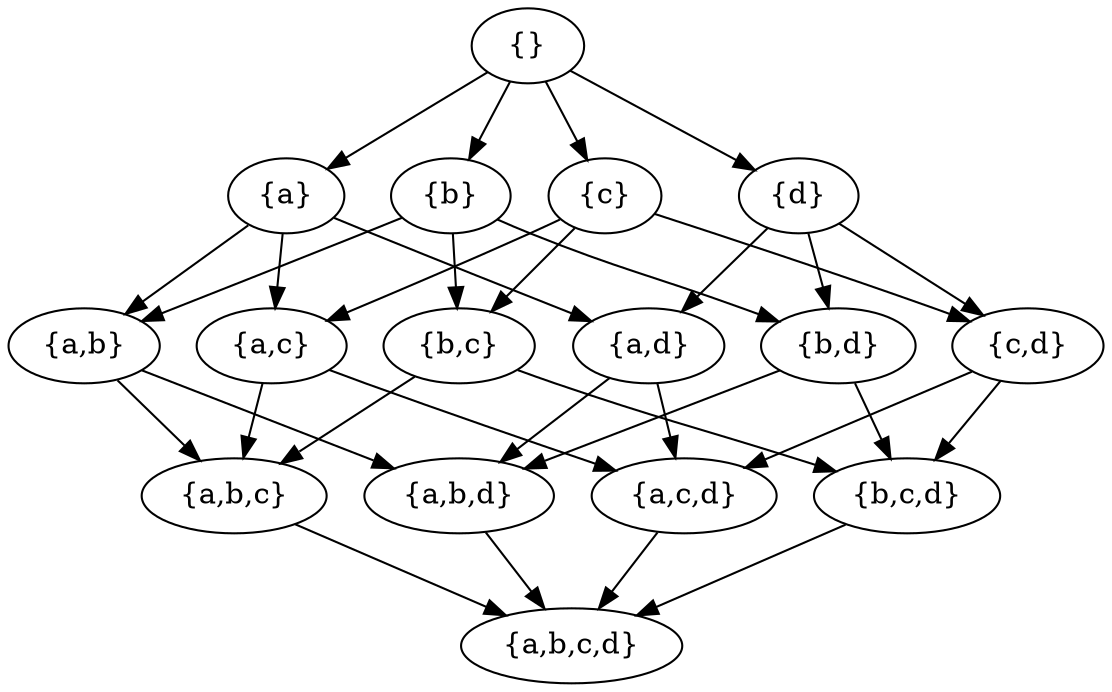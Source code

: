 digraph programGraph{"{}" -> "{a}" 
"{}" -> "{b}" 
"{}" -> "{c}" 
"{}" -> "{d}" 
"{a}" -> "{a,b}" 
"{a}" -> "{a,c}" 
"{a}" -> "{a,d}" 
"{b}" -> "{a,b}" 
"{b}" -> "{b,c}" 
"{b}" -> "{b,d}" 
"{a,b}" -> "{a,b,c}" 
"{a,b}" -> "{a,b,d}" 
"{c}" -> "{a,c}" 
"{c}" -> "{b,c}" 
"{c}" -> "{c,d}" 
"{a,c}" -> "{a,b,c}" 
"{a,c}" -> "{a,c,d}" 
"{b,c}" -> "{a,b,c}" 
"{b,c}" -> "{b,c,d}" 
"{a,b,c}" -> "{a,b,c,d}" 
"{d}" -> "{a,d}" 
"{d}" -> "{b,d}" 
"{d}" -> "{c,d}" 
"{a,d}" -> "{a,b,d}" 
"{a,d}" -> "{a,c,d}" 
"{b,d}" -> "{a,b,d}" 
"{b,d}" -> "{b,c,d}" 
"{a,b,d}" -> "{a,b,c,d}" 
"{c,d}" -> "{a,c,d}" 
"{c,d}" -> "{b,c,d}" 
"{a,c,d}" -> "{a,b,c,d}" 
"{b,c,d}" -> "{a,b,c,d}" 
}